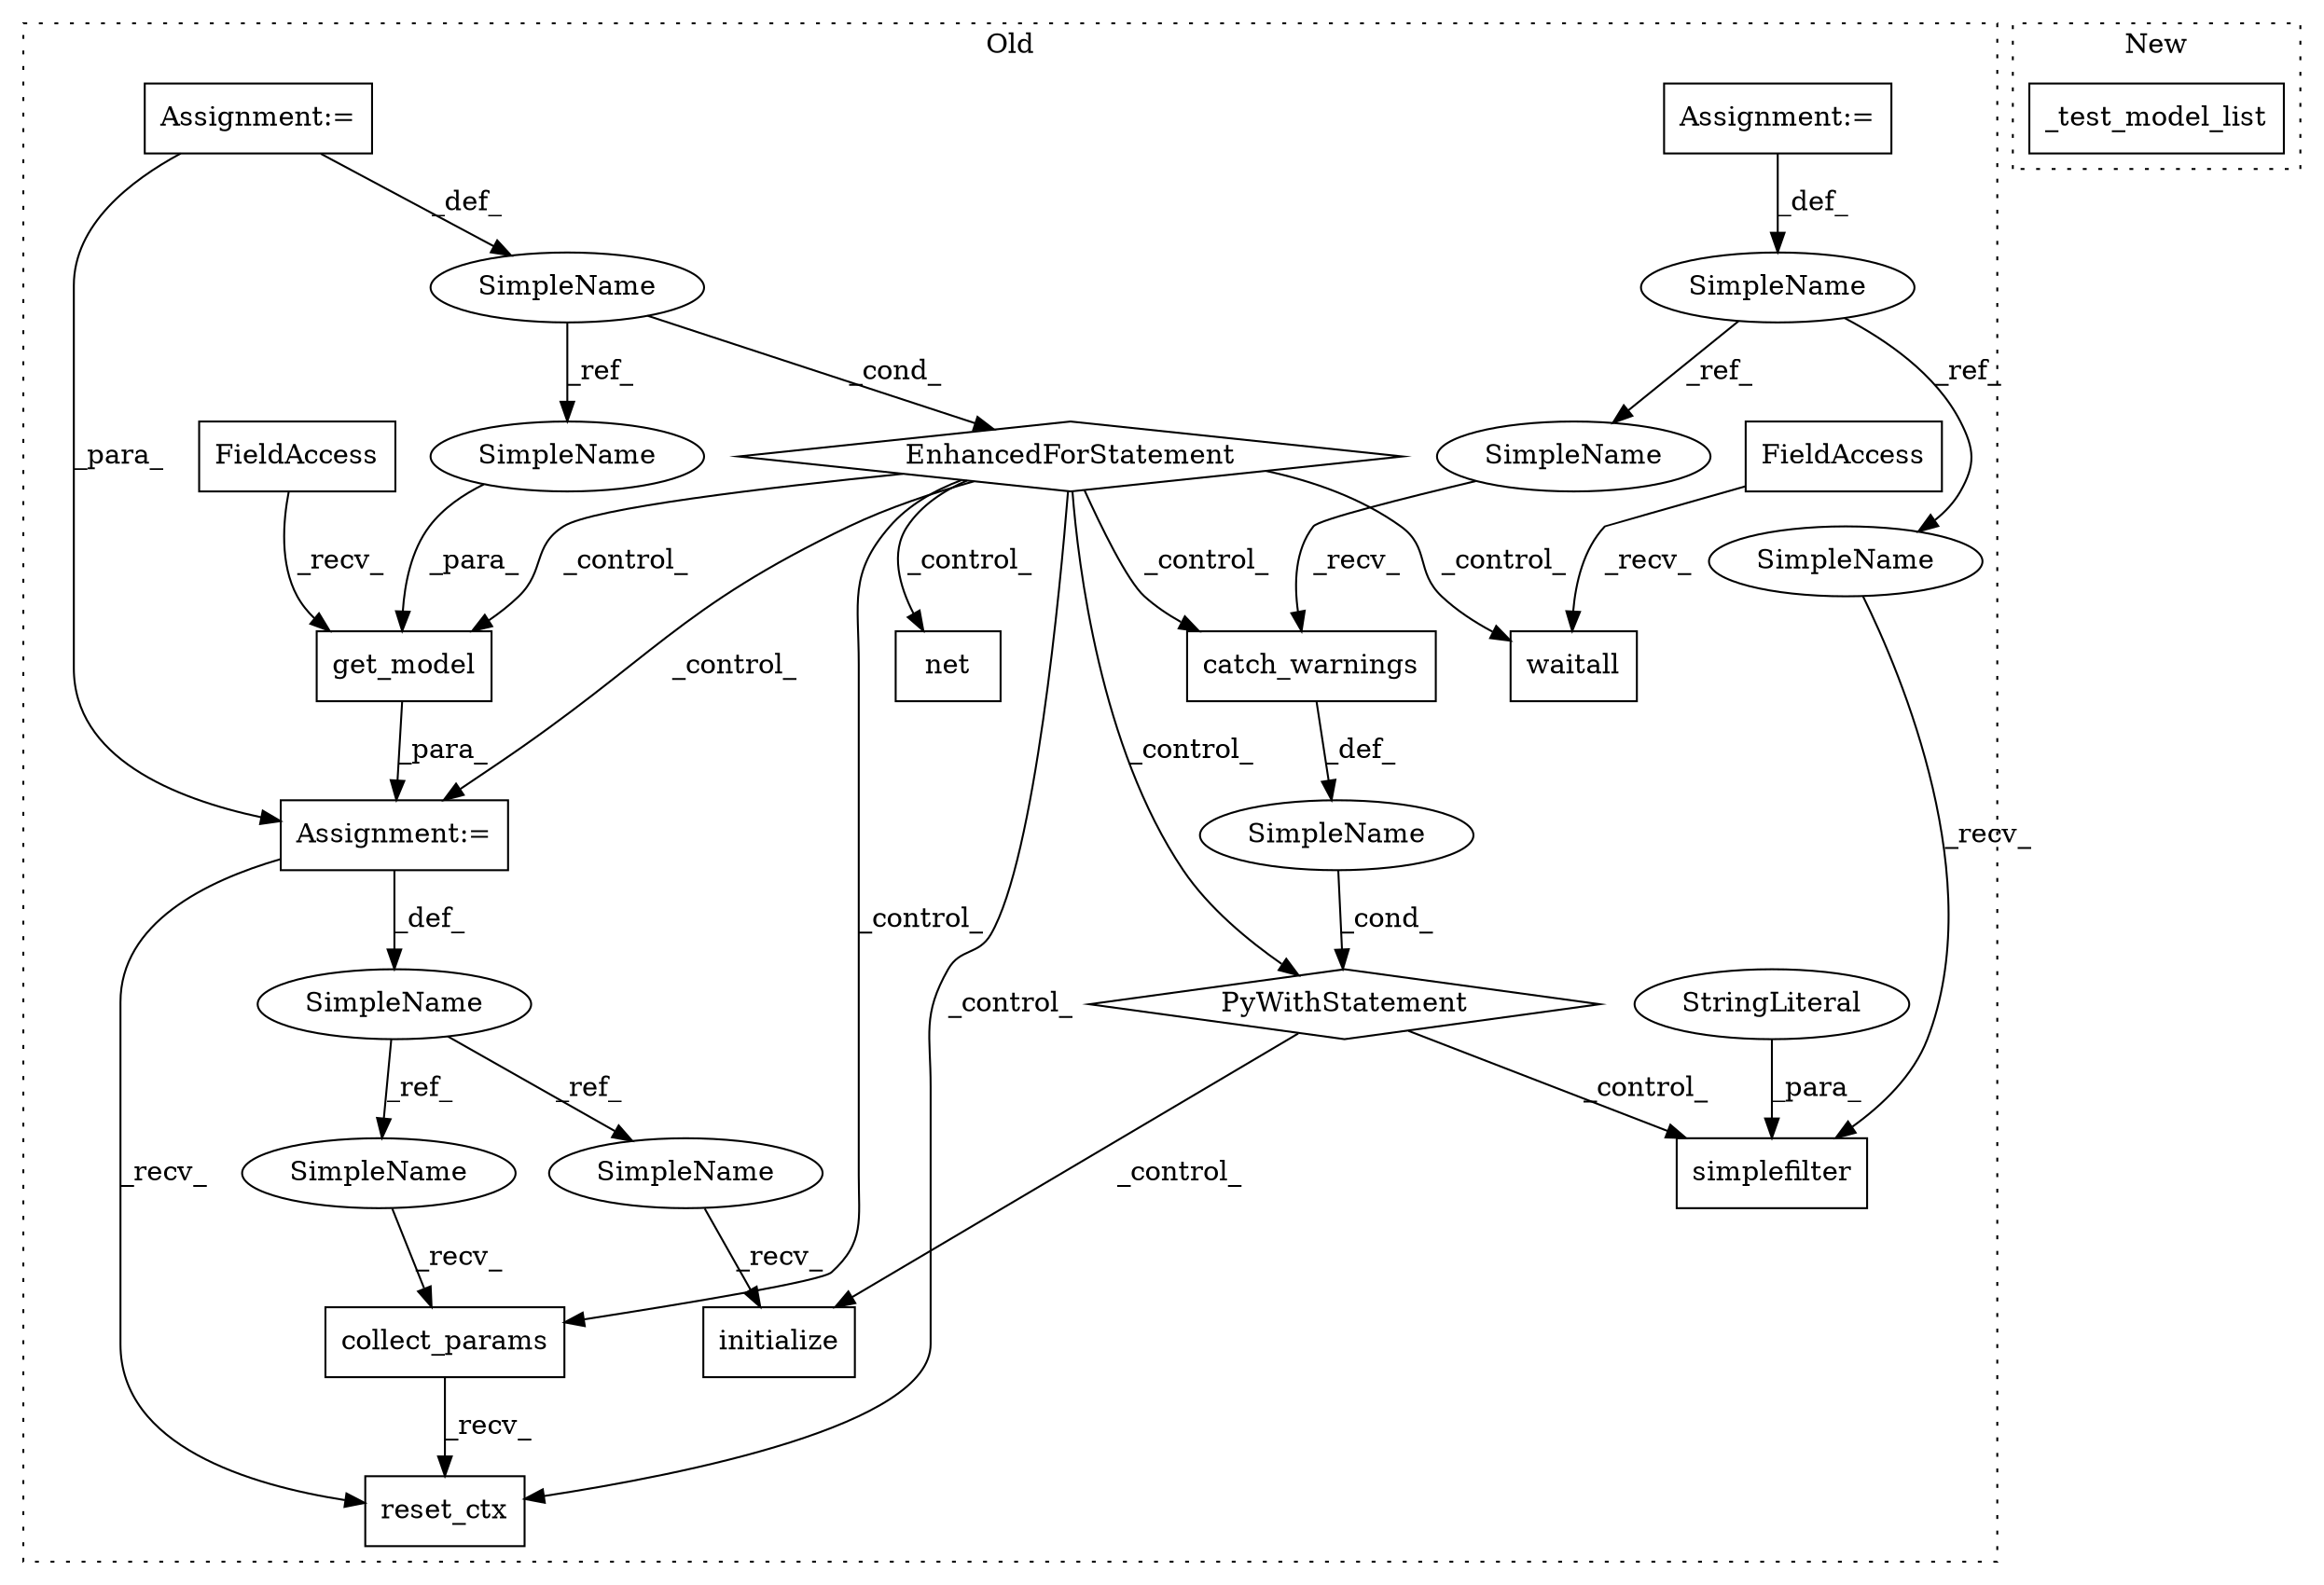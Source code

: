 digraph G {
subgraph cluster0 {
1 [label="simplefilter" a="32" s="2163,2184" l="13,1" shape="box"];
3 [label="SimpleName" a="42" s="1988" l="5" shape="ellipse"];
4 [label="EnhancedForStatement" a="70" s="1928,2002" l="53,2" shape="diamond"];
5 [label="get_model" a="32" s="2074,2094" l="10,1" shape="box"];
6 [label="SimpleName" a="42" s="" l="" shape="ellipse"];
7 [label="PyWithStatement" a="104" s="2105,2140" l="10,2" shape="diamond"];
8 [label="waitall" a="32" s="2303" l="9" shape="box"];
9 [label="StringLiteral" a="45" s="2176" l="8" shape="ellipse"];
10 [label="collect_params" a="32" s="2237" l="16" shape="box"];
11 [label="reset_ctx" a="32" s="2254,2267" l="10,1" shape="box"];
12 [label="FieldAccess" a="22" s="2294" l="8" shape="box"];
13 [label="FieldAccess" a="22" s="2056" l="17" shape="box"];
14 [label="SimpleName" a="42" s="2052" l="3" shape="ellipse"];
15 [label="initialize" a="32" s="2201" l="12" shape="box"];
16 [label="SimpleName" a="42" s="1111" l="8" shape="ellipse"];
17 [label="catch_warnings" a="32" s="2124" l="16" shape="box"];
18 [label="net" a="32" s="2278,2283" l="4,1" shape="box"];
19 [label="Assignment:=" a="7" s="1928,2002" l="53,2" shape="box"];
20 [label="Assignment:=" a="7" s="2055" l="1" shape="box"];
21 [label="Assignment:=" a="7" s="1111" l="8" shape="box"];
22 [label="SimpleName" a="42" s="2084" l="5" shape="ellipse"];
23 [label="SimpleName" a="42" s="2233" l="3" shape="ellipse"];
24 [label="SimpleName" a="42" s="2197" l="3" shape="ellipse"];
25 [label="SimpleName" a="42" s="2115" l="8" shape="ellipse"];
26 [label="SimpleName" a="42" s="2154" l="8" shape="ellipse"];
label = "Old";
style="dotted";
}
subgraph cluster1 {
2 [label="_test_model_list" a="32" s="2262,2291" l="17,1" shape="box"];
label = "New";
style="dotted";
}
3 -> 22 [label="_ref_"];
3 -> 4 [label="_cond_"];
4 -> 18 [label="_control_"];
4 -> 17 [label="_control_"];
4 -> 11 [label="_control_"];
4 -> 7 [label="_control_"];
4 -> 8 [label="_control_"];
4 -> 10 [label="_control_"];
4 -> 5 [label="_control_"];
4 -> 20 [label="_control_"];
5 -> 20 [label="_para_"];
6 -> 7 [label="_cond_"];
7 -> 15 [label="_control_"];
7 -> 1 [label="_control_"];
9 -> 1 [label="_para_"];
10 -> 11 [label="_recv_"];
12 -> 8 [label="_recv_"];
13 -> 5 [label="_recv_"];
14 -> 24 [label="_ref_"];
14 -> 23 [label="_ref_"];
16 -> 26 [label="_ref_"];
16 -> 25 [label="_ref_"];
17 -> 6 [label="_def_"];
19 -> 20 [label="_para_"];
19 -> 3 [label="_def_"];
20 -> 11 [label="_recv_"];
20 -> 14 [label="_def_"];
21 -> 16 [label="_def_"];
22 -> 5 [label="_para_"];
23 -> 10 [label="_recv_"];
24 -> 15 [label="_recv_"];
25 -> 17 [label="_recv_"];
26 -> 1 [label="_recv_"];
}